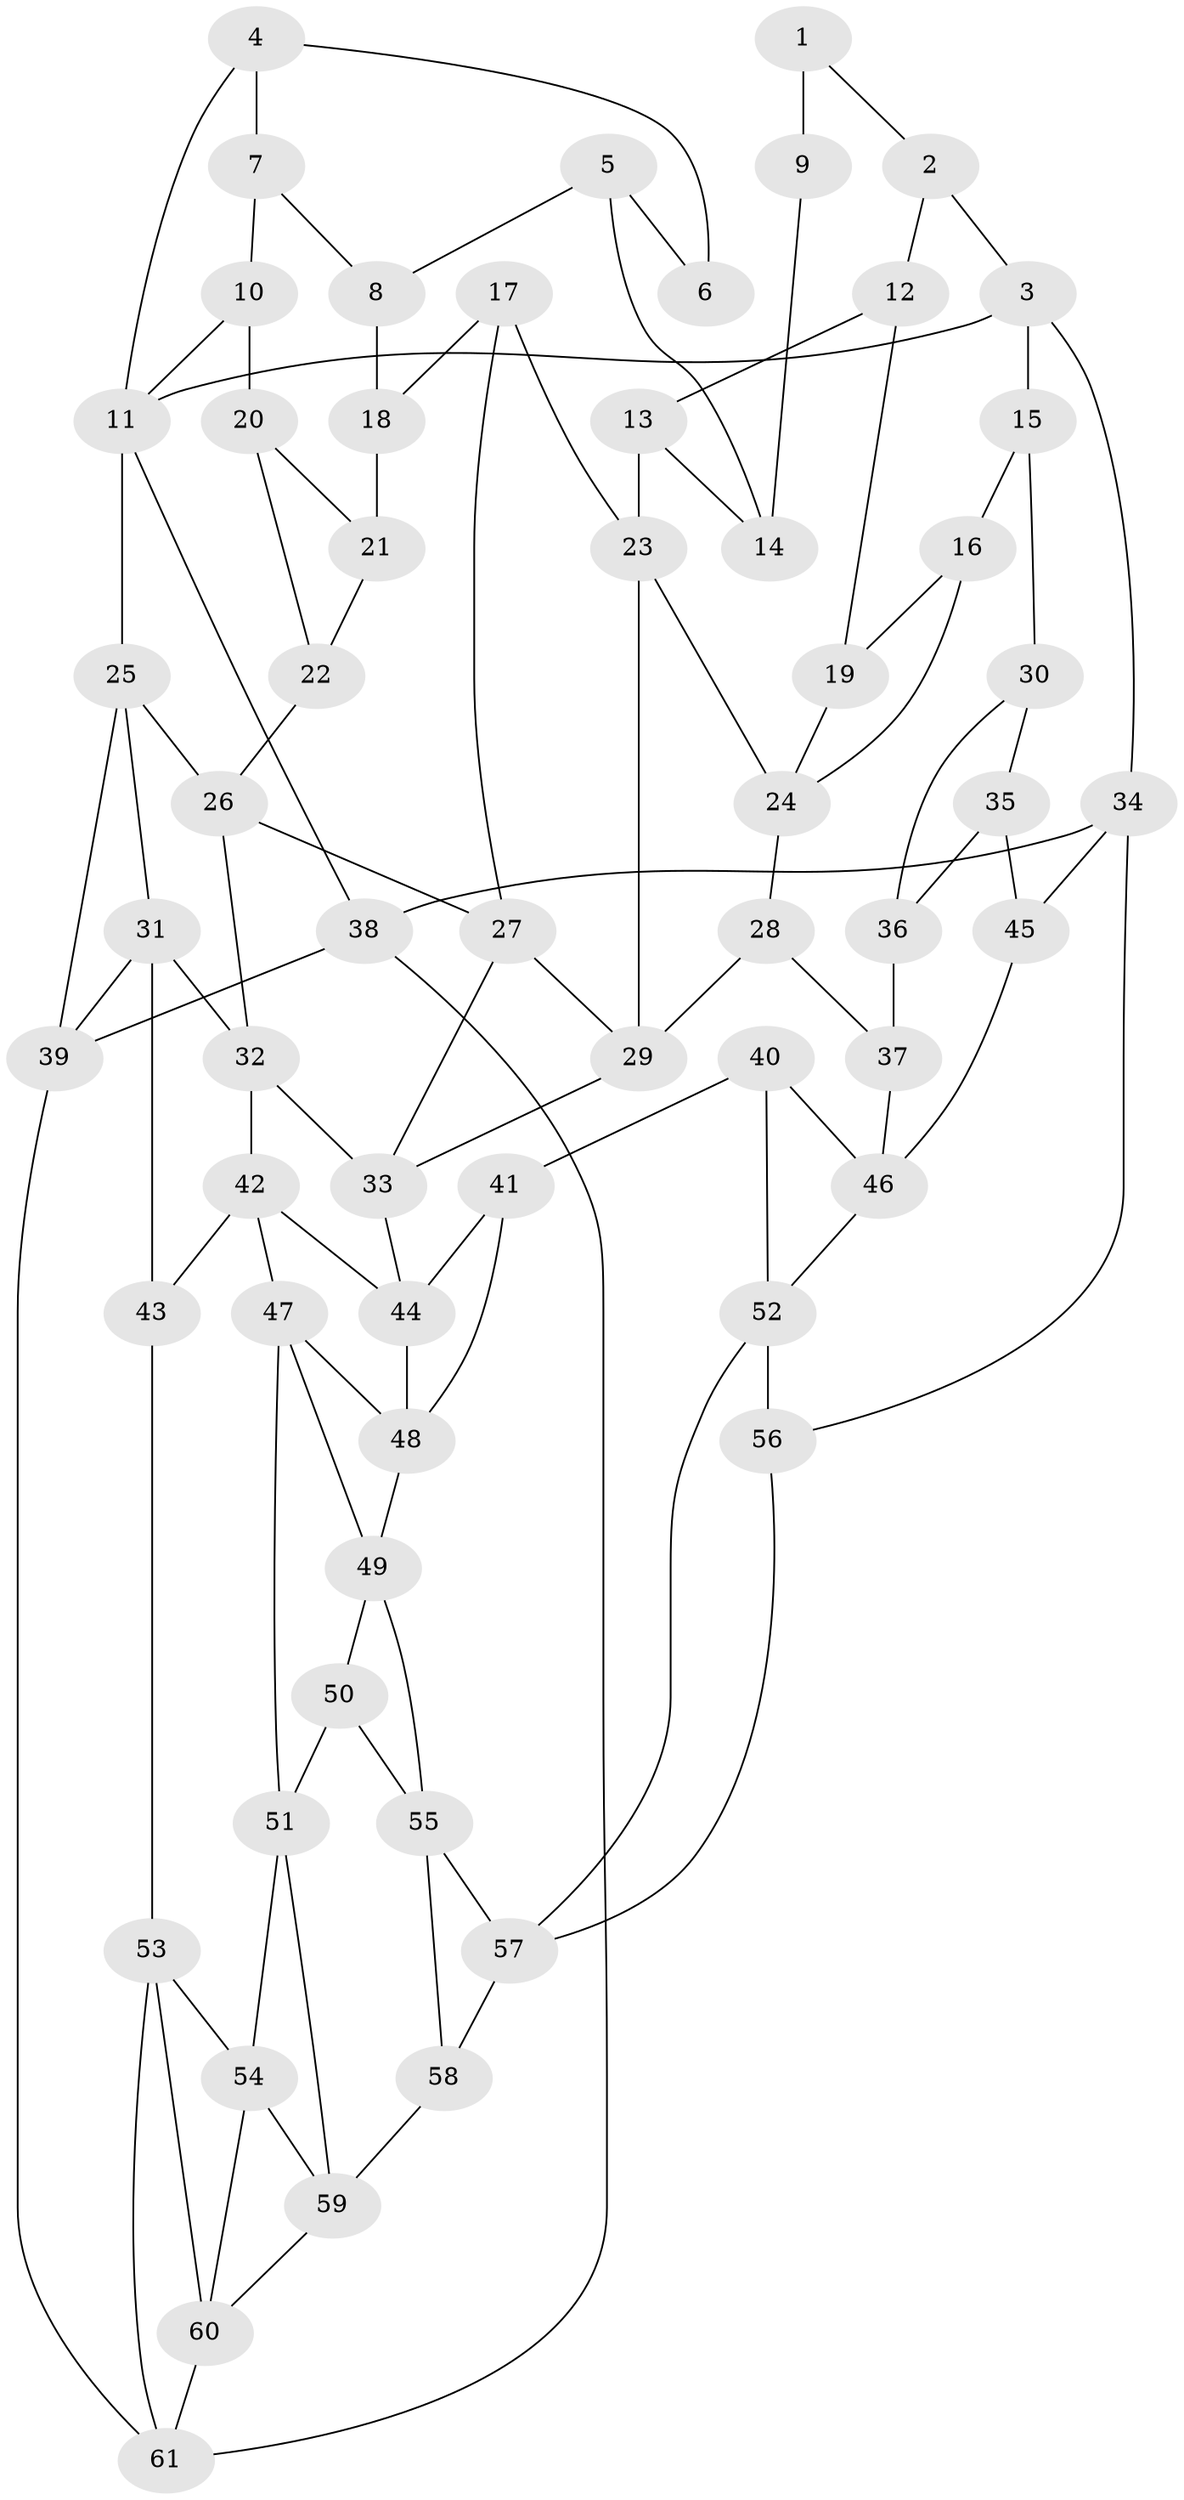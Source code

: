 // original degree distribution, {3: 0.0196078431372549, 4: 0.23529411764705882, 5: 0.5294117647058824, 6: 0.21568627450980393}
// Generated by graph-tools (version 1.1) at 2025/38/03/04/25 23:38:32]
// undirected, 61 vertices, 105 edges
graph export_dot {
  node [color=gray90,style=filled];
  1;
  2;
  3;
  4;
  5;
  6;
  7;
  8;
  9;
  10;
  11;
  12;
  13;
  14;
  15;
  16;
  17;
  18;
  19;
  20;
  21;
  22;
  23;
  24;
  25;
  26;
  27;
  28;
  29;
  30;
  31;
  32;
  33;
  34;
  35;
  36;
  37;
  38;
  39;
  40;
  41;
  42;
  43;
  44;
  45;
  46;
  47;
  48;
  49;
  50;
  51;
  52;
  53;
  54;
  55;
  56;
  57;
  58;
  59;
  60;
  61;
  1 -- 2 [weight=1.0];
  1 -- 9 [weight=2.0];
  2 -- 3 [weight=1.0];
  2 -- 12 [weight=1.0];
  3 -- 11 [weight=1.0];
  3 -- 15 [weight=1.0];
  3 -- 34 [weight=1.0];
  4 -- 6 [weight=1.0];
  4 -- 7 [weight=1.0];
  4 -- 11 [weight=1.0];
  5 -- 6 [weight=1.0];
  5 -- 8 [weight=1.0];
  5 -- 14 [weight=1.0];
  7 -- 8 [weight=1.0];
  7 -- 10 [weight=1.0];
  8 -- 18 [weight=1.0];
  9 -- 14 [weight=2.0];
  10 -- 11 [weight=1.0];
  10 -- 20 [weight=2.0];
  11 -- 25 [weight=1.0];
  11 -- 38 [weight=1.0];
  12 -- 13 [weight=1.0];
  12 -- 19 [weight=2.0];
  13 -- 14 [weight=1.0];
  13 -- 23 [weight=1.0];
  15 -- 16 [weight=1.0];
  15 -- 30 [weight=1.0];
  16 -- 19 [weight=1.0];
  16 -- 24 [weight=1.0];
  17 -- 18 [weight=1.0];
  17 -- 23 [weight=1.0];
  17 -- 27 [weight=1.0];
  18 -- 21 [weight=2.0];
  19 -- 24 [weight=1.0];
  20 -- 21 [weight=1.0];
  20 -- 22 [weight=1.0];
  21 -- 22 [weight=1.0];
  22 -- 26 [weight=1.0];
  23 -- 24 [weight=1.0];
  23 -- 29 [weight=1.0];
  24 -- 28 [weight=1.0];
  25 -- 26 [weight=1.0];
  25 -- 31 [weight=1.0];
  25 -- 39 [weight=1.0];
  26 -- 27 [weight=1.0];
  26 -- 32 [weight=1.0];
  27 -- 29 [weight=1.0];
  27 -- 33 [weight=1.0];
  28 -- 29 [weight=1.0];
  28 -- 37 [weight=1.0];
  29 -- 33 [weight=1.0];
  30 -- 35 [weight=1.0];
  30 -- 36 [weight=1.0];
  31 -- 32 [weight=1.0];
  31 -- 39 [weight=1.0];
  31 -- 43 [weight=1.0];
  32 -- 33 [weight=1.0];
  32 -- 42 [weight=1.0];
  33 -- 44 [weight=1.0];
  34 -- 38 [weight=1.0];
  34 -- 45 [weight=1.0];
  34 -- 56 [weight=1.0];
  35 -- 36 [weight=1.0];
  35 -- 45 [weight=2.0];
  36 -- 37 [weight=2.0];
  37 -- 46 [weight=1.0];
  38 -- 39 [weight=1.0];
  38 -- 61 [weight=1.0];
  39 -- 61 [weight=1.0];
  40 -- 41 [weight=1.0];
  40 -- 46 [weight=1.0];
  40 -- 52 [weight=1.0];
  41 -- 44 [weight=1.0];
  41 -- 48 [weight=1.0];
  42 -- 43 [weight=1.0];
  42 -- 44 [weight=1.0];
  42 -- 47 [weight=1.0];
  43 -- 53 [weight=1.0];
  44 -- 48 [weight=1.0];
  45 -- 46 [weight=1.0];
  46 -- 52 [weight=1.0];
  47 -- 48 [weight=1.0];
  47 -- 49 [weight=1.0];
  47 -- 51 [weight=1.0];
  48 -- 49 [weight=1.0];
  49 -- 50 [weight=1.0];
  49 -- 55 [weight=1.0];
  50 -- 51 [weight=1.0];
  50 -- 55 [weight=1.0];
  51 -- 54 [weight=1.0];
  51 -- 59 [weight=1.0];
  52 -- 56 [weight=1.0];
  52 -- 57 [weight=1.0];
  53 -- 54 [weight=1.0];
  53 -- 60 [weight=1.0];
  53 -- 61 [weight=1.0];
  54 -- 59 [weight=1.0];
  54 -- 60 [weight=1.0];
  55 -- 57 [weight=1.0];
  55 -- 58 [weight=1.0];
  56 -- 57 [weight=1.0];
  57 -- 58 [weight=1.0];
  58 -- 59 [weight=1.0];
  59 -- 60 [weight=1.0];
  60 -- 61 [weight=1.0];
}
